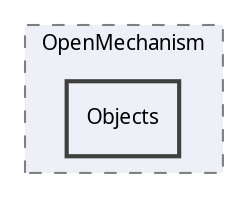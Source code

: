 digraph "Objects"
{
 // LATEX_PDF_SIZE
  edge [fontname="Calibrii",fontsize="10",labelfontname="Calibrii",labelfontsize="10"];
  node [fontname="Calibrii",fontsize="10",shape=record];
  compound=true
  subgraph clusterdir_8534970120b8989d0c05a6b68a87fe21 {
    graph [ bgcolor="#edf0f7", pencolor="grey50", style="filled,dashed,", label="OpenMechanism", fontname="Calibrii", fontsize="10", URL="dir_8534970120b8989d0c05a6b68a87fe21.html"]
  dir_9286b3dc1d61bbbe1ef3d0a720c94cdc [shape=box, label="Objects", style="filled,bold,", fillcolor="#edf0f7", color="grey25", URL="dir_9286b3dc1d61bbbe1ef3d0a720c94cdc.html"];
  }
}
